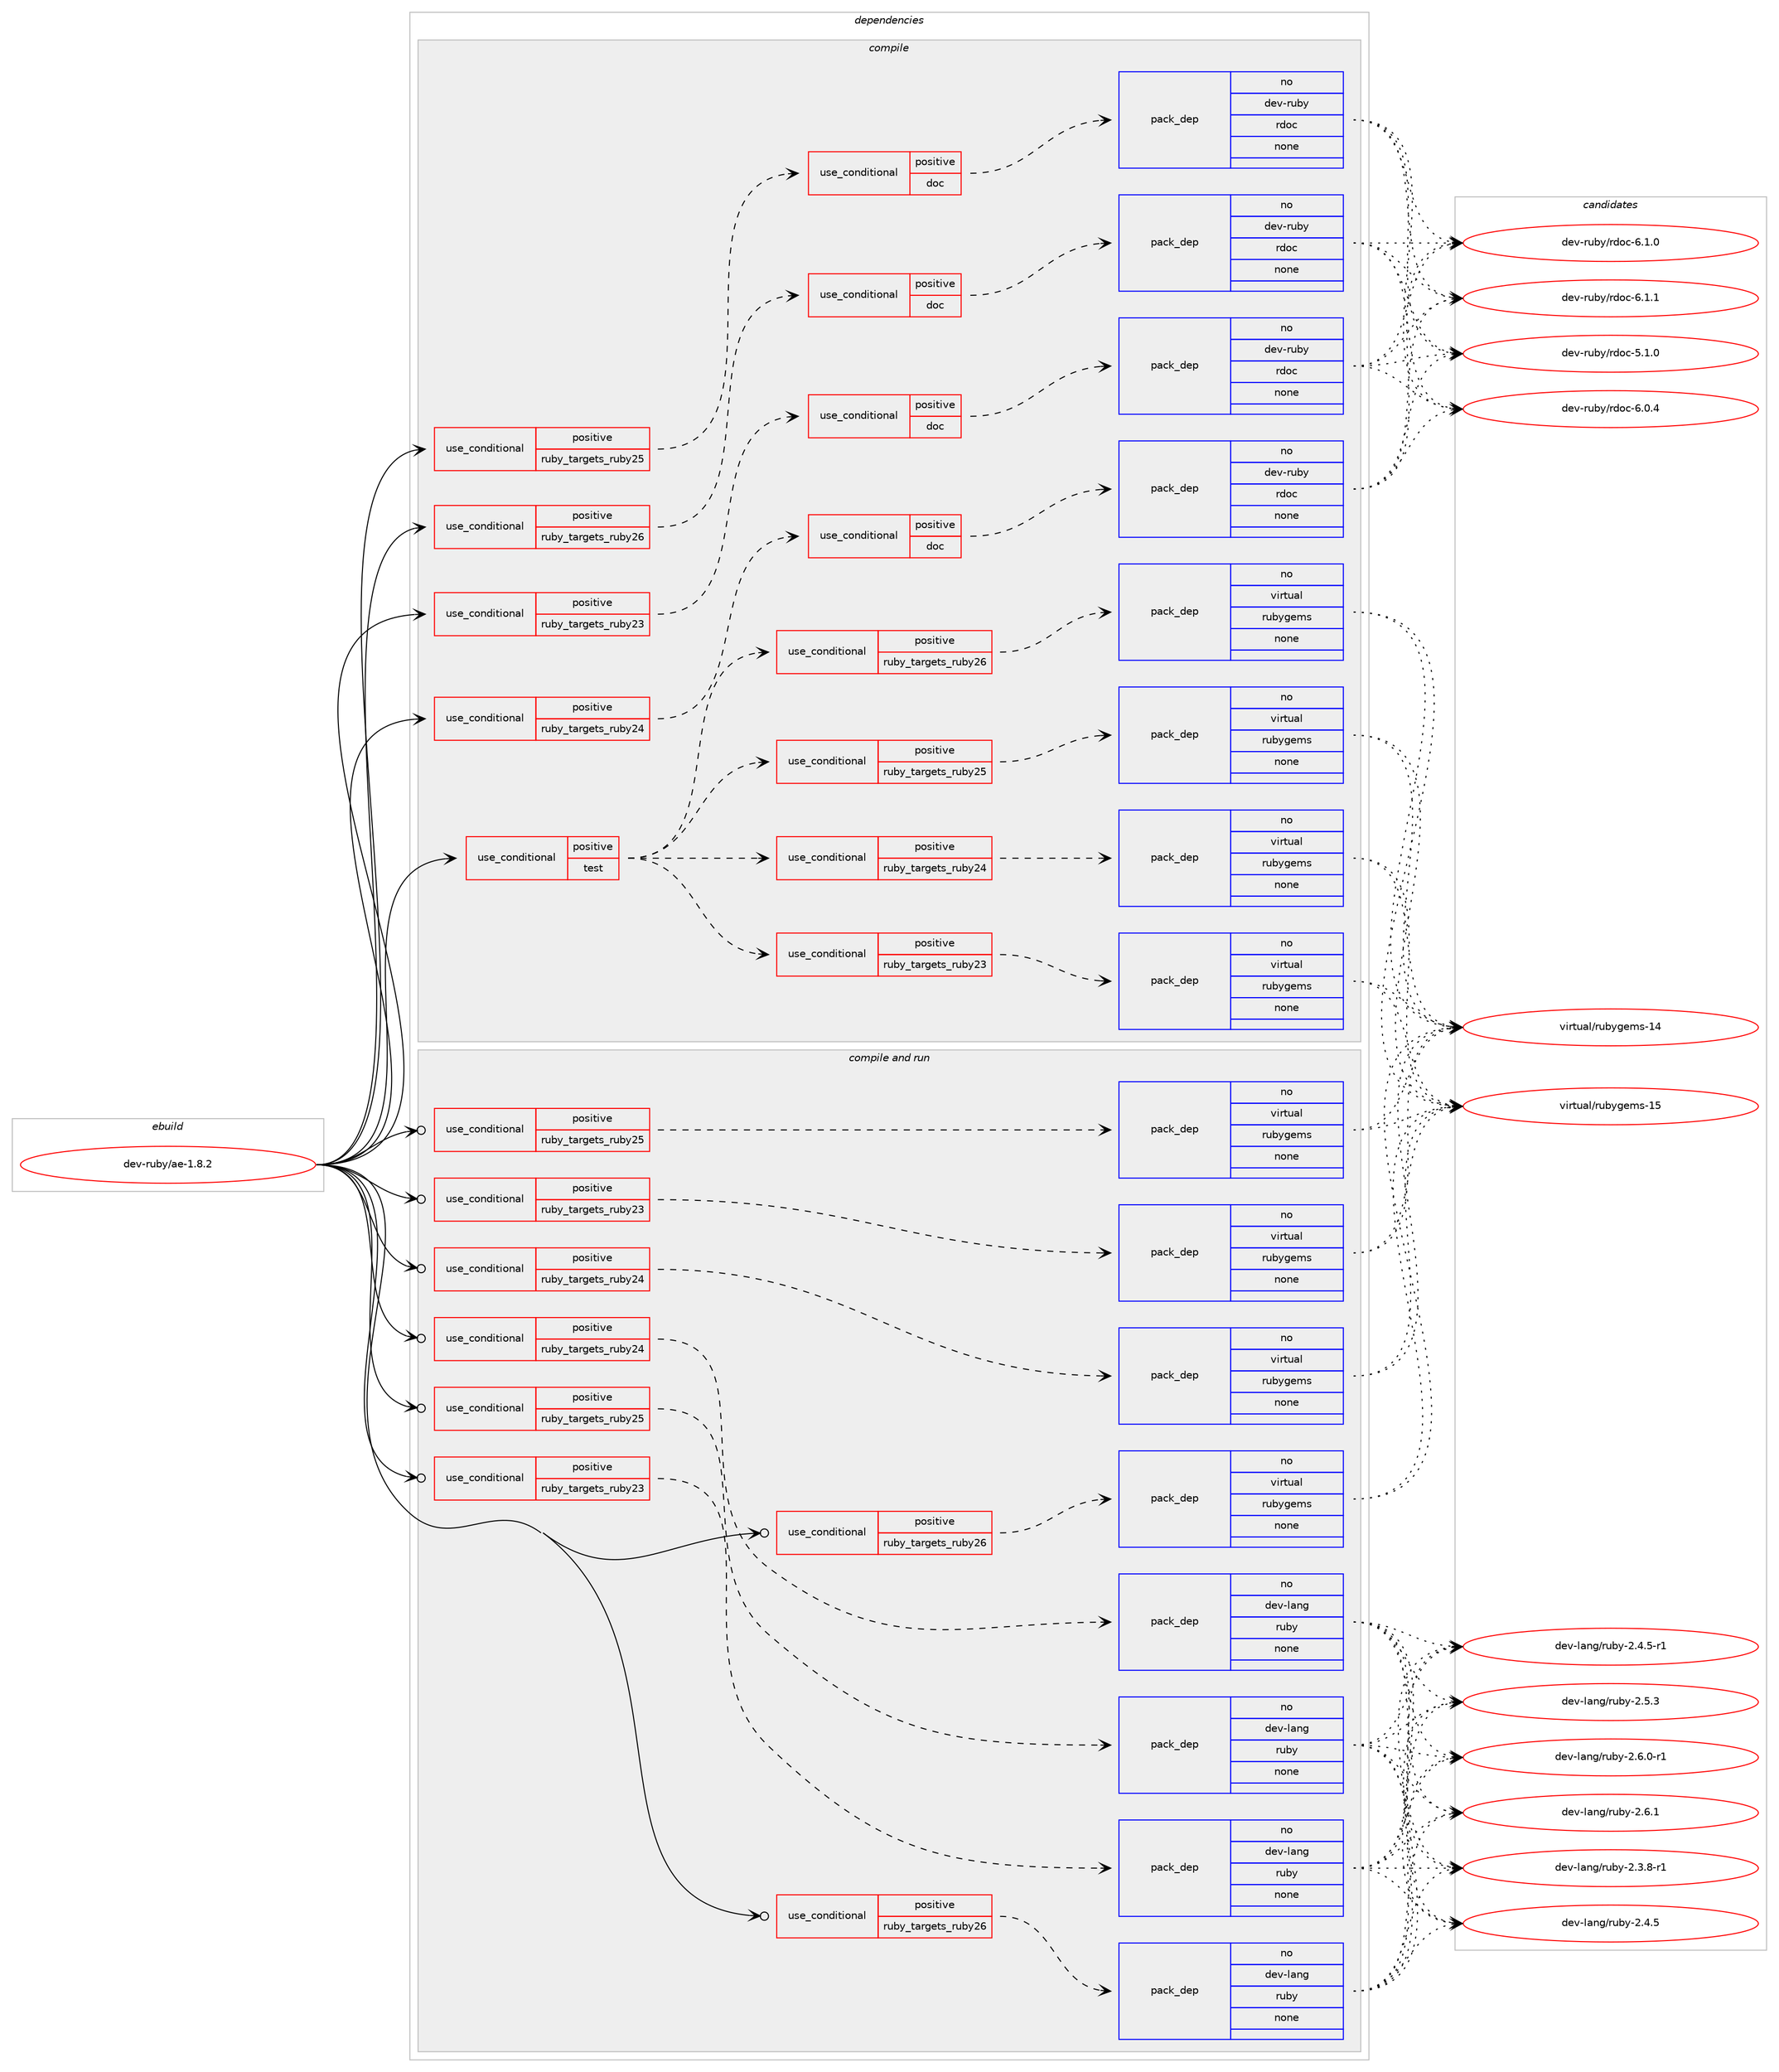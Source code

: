 digraph prolog {

# *************
# Graph options
# *************

newrank=true;
concentrate=true;
compound=true;
graph [rankdir=LR,fontname=Helvetica,fontsize=10,ranksep=1.5];#, ranksep=2.5, nodesep=0.2];
edge  [arrowhead=vee];
node  [fontname=Helvetica,fontsize=10];

# **********
# The ebuild
# **********

subgraph cluster_leftcol {
color=gray;
rank=same;
label=<<i>ebuild</i>>;
id [label="dev-ruby/ae-1.8.2", color=red, width=4, href="../dev-ruby/ae-1.8.2.svg"];
}

# ****************
# The dependencies
# ****************

subgraph cluster_midcol {
color=gray;
label=<<i>dependencies</i>>;
subgraph cluster_compile {
fillcolor="#eeeeee";
style=filled;
label=<<i>compile</i>>;
subgraph cond393039 {
dependency1480383 [label=<<TABLE BORDER="0" CELLBORDER="1" CELLSPACING="0" CELLPADDING="4"><TR><TD ROWSPAN="3" CELLPADDING="10">use_conditional</TD></TR><TR><TD>positive</TD></TR><TR><TD>ruby_targets_ruby23</TD></TR></TABLE>>, shape=none, color=red];
subgraph cond393040 {
dependency1480384 [label=<<TABLE BORDER="0" CELLBORDER="1" CELLSPACING="0" CELLPADDING="4"><TR><TD ROWSPAN="3" CELLPADDING="10">use_conditional</TD></TR><TR><TD>positive</TD></TR><TR><TD>doc</TD></TR></TABLE>>, shape=none, color=red];
subgraph pack1063918 {
dependency1480385 [label=<<TABLE BORDER="0" CELLBORDER="1" CELLSPACING="0" CELLPADDING="4" WIDTH="220"><TR><TD ROWSPAN="6" CELLPADDING="30">pack_dep</TD></TR><TR><TD WIDTH="110">no</TD></TR><TR><TD>dev-ruby</TD></TR><TR><TD>rdoc</TD></TR><TR><TD>none</TD></TR><TR><TD></TD></TR></TABLE>>, shape=none, color=blue];
}
dependency1480384:e -> dependency1480385:w [weight=20,style="dashed",arrowhead="vee"];
}
dependency1480383:e -> dependency1480384:w [weight=20,style="dashed",arrowhead="vee"];
}
id:e -> dependency1480383:w [weight=20,style="solid",arrowhead="vee"];
subgraph cond393041 {
dependency1480386 [label=<<TABLE BORDER="0" CELLBORDER="1" CELLSPACING="0" CELLPADDING="4"><TR><TD ROWSPAN="3" CELLPADDING="10">use_conditional</TD></TR><TR><TD>positive</TD></TR><TR><TD>ruby_targets_ruby24</TD></TR></TABLE>>, shape=none, color=red];
subgraph cond393042 {
dependency1480387 [label=<<TABLE BORDER="0" CELLBORDER="1" CELLSPACING="0" CELLPADDING="4"><TR><TD ROWSPAN="3" CELLPADDING="10">use_conditional</TD></TR><TR><TD>positive</TD></TR><TR><TD>doc</TD></TR></TABLE>>, shape=none, color=red];
subgraph pack1063919 {
dependency1480388 [label=<<TABLE BORDER="0" CELLBORDER="1" CELLSPACING="0" CELLPADDING="4" WIDTH="220"><TR><TD ROWSPAN="6" CELLPADDING="30">pack_dep</TD></TR><TR><TD WIDTH="110">no</TD></TR><TR><TD>dev-ruby</TD></TR><TR><TD>rdoc</TD></TR><TR><TD>none</TD></TR><TR><TD></TD></TR></TABLE>>, shape=none, color=blue];
}
dependency1480387:e -> dependency1480388:w [weight=20,style="dashed",arrowhead="vee"];
}
dependency1480386:e -> dependency1480387:w [weight=20,style="dashed",arrowhead="vee"];
}
id:e -> dependency1480386:w [weight=20,style="solid",arrowhead="vee"];
subgraph cond393043 {
dependency1480389 [label=<<TABLE BORDER="0" CELLBORDER="1" CELLSPACING="0" CELLPADDING="4"><TR><TD ROWSPAN="3" CELLPADDING="10">use_conditional</TD></TR><TR><TD>positive</TD></TR><TR><TD>ruby_targets_ruby25</TD></TR></TABLE>>, shape=none, color=red];
subgraph cond393044 {
dependency1480390 [label=<<TABLE BORDER="0" CELLBORDER="1" CELLSPACING="0" CELLPADDING="4"><TR><TD ROWSPAN="3" CELLPADDING="10">use_conditional</TD></TR><TR><TD>positive</TD></TR><TR><TD>doc</TD></TR></TABLE>>, shape=none, color=red];
subgraph pack1063920 {
dependency1480391 [label=<<TABLE BORDER="0" CELLBORDER="1" CELLSPACING="0" CELLPADDING="4" WIDTH="220"><TR><TD ROWSPAN="6" CELLPADDING="30">pack_dep</TD></TR><TR><TD WIDTH="110">no</TD></TR><TR><TD>dev-ruby</TD></TR><TR><TD>rdoc</TD></TR><TR><TD>none</TD></TR><TR><TD></TD></TR></TABLE>>, shape=none, color=blue];
}
dependency1480390:e -> dependency1480391:w [weight=20,style="dashed",arrowhead="vee"];
}
dependency1480389:e -> dependency1480390:w [weight=20,style="dashed",arrowhead="vee"];
}
id:e -> dependency1480389:w [weight=20,style="solid",arrowhead="vee"];
subgraph cond393045 {
dependency1480392 [label=<<TABLE BORDER="0" CELLBORDER="1" CELLSPACING="0" CELLPADDING="4"><TR><TD ROWSPAN="3" CELLPADDING="10">use_conditional</TD></TR><TR><TD>positive</TD></TR><TR><TD>ruby_targets_ruby26</TD></TR></TABLE>>, shape=none, color=red];
subgraph cond393046 {
dependency1480393 [label=<<TABLE BORDER="0" CELLBORDER="1" CELLSPACING="0" CELLPADDING="4"><TR><TD ROWSPAN="3" CELLPADDING="10">use_conditional</TD></TR><TR><TD>positive</TD></TR><TR><TD>doc</TD></TR></TABLE>>, shape=none, color=red];
subgraph pack1063921 {
dependency1480394 [label=<<TABLE BORDER="0" CELLBORDER="1" CELLSPACING="0" CELLPADDING="4" WIDTH="220"><TR><TD ROWSPAN="6" CELLPADDING="30">pack_dep</TD></TR><TR><TD WIDTH="110">no</TD></TR><TR><TD>dev-ruby</TD></TR><TR><TD>rdoc</TD></TR><TR><TD>none</TD></TR><TR><TD></TD></TR></TABLE>>, shape=none, color=blue];
}
dependency1480393:e -> dependency1480394:w [weight=20,style="dashed",arrowhead="vee"];
}
dependency1480392:e -> dependency1480393:w [weight=20,style="dashed",arrowhead="vee"];
}
id:e -> dependency1480392:w [weight=20,style="solid",arrowhead="vee"];
subgraph cond393047 {
dependency1480395 [label=<<TABLE BORDER="0" CELLBORDER="1" CELLSPACING="0" CELLPADDING="4"><TR><TD ROWSPAN="3" CELLPADDING="10">use_conditional</TD></TR><TR><TD>positive</TD></TR><TR><TD>test</TD></TR></TABLE>>, shape=none, color=red];
subgraph cond393048 {
dependency1480396 [label=<<TABLE BORDER="0" CELLBORDER="1" CELLSPACING="0" CELLPADDING="4"><TR><TD ROWSPAN="3" CELLPADDING="10">use_conditional</TD></TR><TR><TD>positive</TD></TR><TR><TD>ruby_targets_ruby23</TD></TR></TABLE>>, shape=none, color=red];
subgraph pack1063922 {
dependency1480397 [label=<<TABLE BORDER="0" CELLBORDER="1" CELLSPACING="0" CELLPADDING="4" WIDTH="220"><TR><TD ROWSPAN="6" CELLPADDING="30">pack_dep</TD></TR><TR><TD WIDTH="110">no</TD></TR><TR><TD>virtual</TD></TR><TR><TD>rubygems</TD></TR><TR><TD>none</TD></TR><TR><TD></TD></TR></TABLE>>, shape=none, color=blue];
}
dependency1480396:e -> dependency1480397:w [weight=20,style="dashed",arrowhead="vee"];
}
dependency1480395:e -> dependency1480396:w [weight=20,style="dashed",arrowhead="vee"];
subgraph cond393049 {
dependency1480398 [label=<<TABLE BORDER="0" CELLBORDER="1" CELLSPACING="0" CELLPADDING="4"><TR><TD ROWSPAN="3" CELLPADDING="10">use_conditional</TD></TR><TR><TD>positive</TD></TR><TR><TD>ruby_targets_ruby24</TD></TR></TABLE>>, shape=none, color=red];
subgraph pack1063923 {
dependency1480399 [label=<<TABLE BORDER="0" CELLBORDER="1" CELLSPACING="0" CELLPADDING="4" WIDTH="220"><TR><TD ROWSPAN="6" CELLPADDING="30">pack_dep</TD></TR><TR><TD WIDTH="110">no</TD></TR><TR><TD>virtual</TD></TR><TR><TD>rubygems</TD></TR><TR><TD>none</TD></TR><TR><TD></TD></TR></TABLE>>, shape=none, color=blue];
}
dependency1480398:e -> dependency1480399:w [weight=20,style="dashed",arrowhead="vee"];
}
dependency1480395:e -> dependency1480398:w [weight=20,style="dashed",arrowhead="vee"];
subgraph cond393050 {
dependency1480400 [label=<<TABLE BORDER="0" CELLBORDER="1" CELLSPACING="0" CELLPADDING="4"><TR><TD ROWSPAN="3" CELLPADDING="10">use_conditional</TD></TR><TR><TD>positive</TD></TR><TR><TD>ruby_targets_ruby25</TD></TR></TABLE>>, shape=none, color=red];
subgraph pack1063924 {
dependency1480401 [label=<<TABLE BORDER="0" CELLBORDER="1" CELLSPACING="0" CELLPADDING="4" WIDTH="220"><TR><TD ROWSPAN="6" CELLPADDING="30">pack_dep</TD></TR><TR><TD WIDTH="110">no</TD></TR><TR><TD>virtual</TD></TR><TR><TD>rubygems</TD></TR><TR><TD>none</TD></TR><TR><TD></TD></TR></TABLE>>, shape=none, color=blue];
}
dependency1480400:e -> dependency1480401:w [weight=20,style="dashed",arrowhead="vee"];
}
dependency1480395:e -> dependency1480400:w [weight=20,style="dashed",arrowhead="vee"];
subgraph cond393051 {
dependency1480402 [label=<<TABLE BORDER="0" CELLBORDER="1" CELLSPACING="0" CELLPADDING="4"><TR><TD ROWSPAN="3" CELLPADDING="10">use_conditional</TD></TR><TR><TD>positive</TD></TR><TR><TD>ruby_targets_ruby26</TD></TR></TABLE>>, shape=none, color=red];
subgraph pack1063925 {
dependency1480403 [label=<<TABLE BORDER="0" CELLBORDER="1" CELLSPACING="0" CELLPADDING="4" WIDTH="220"><TR><TD ROWSPAN="6" CELLPADDING="30">pack_dep</TD></TR><TR><TD WIDTH="110">no</TD></TR><TR><TD>virtual</TD></TR><TR><TD>rubygems</TD></TR><TR><TD>none</TD></TR><TR><TD></TD></TR></TABLE>>, shape=none, color=blue];
}
dependency1480402:e -> dependency1480403:w [weight=20,style="dashed",arrowhead="vee"];
}
dependency1480395:e -> dependency1480402:w [weight=20,style="dashed",arrowhead="vee"];
}
id:e -> dependency1480395:w [weight=20,style="solid",arrowhead="vee"];
}
subgraph cluster_compileandrun {
fillcolor="#eeeeee";
style=filled;
label=<<i>compile and run</i>>;
subgraph cond393052 {
dependency1480404 [label=<<TABLE BORDER="0" CELLBORDER="1" CELLSPACING="0" CELLPADDING="4"><TR><TD ROWSPAN="3" CELLPADDING="10">use_conditional</TD></TR><TR><TD>positive</TD></TR><TR><TD>ruby_targets_ruby23</TD></TR></TABLE>>, shape=none, color=red];
subgraph pack1063926 {
dependency1480405 [label=<<TABLE BORDER="0" CELLBORDER="1" CELLSPACING="0" CELLPADDING="4" WIDTH="220"><TR><TD ROWSPAN="6" CELLPADDING="30">pack_dep</TD></TR><TR><TD WIDTH="110">no</TD></TR><TR><TD>dev-lang</TD></TR><TR><TD>ruby</TD></TR><TR><TD>none</TD></TR><TR><TD></TD></TR></TABLE>>, shape=none, color=blue];
}
dependency1480404:e -> dependency1480405:w [weight=20,style="dashed",arrowhead="vee"];
}
id:e -> dependency1480404:w [weight=20,style="solid",arrowhead="odotvee"];
subgraph cond393053 {
dependency1480406 [label=<<TABLE BORDER="0" CELLBORDER="1" CELLSPACING="0" CELLPADDING="4"><TR><TD ROWSPAN="3" CELLPADDING="10">use_conditional</TD></TR><TR><TD>positive</TD></TR><TR><TD>ruby_targets_ruby23</TD></TR></TABLE>>, shape=none, color=red];
subgraph pack1063927 {
dependency1480407 [label=<<TABLE BORDER="0" CELLBORDER="1" CELLSPACING="0" CELLPADDING="4" WIDTH="220"><TR><TD ROWSPAN="6" CELLPADDING="30">pack_dep</TD></TR><TR><TD WIDTH="110">no</TD></TR><TR><TD>virtual</TD></TR><TR><TD>rubygems</TD></TR><TR><TD>none</TD></TR><TR><TD></TD></TR></TABLE>>, shape=none, color=blue];
}
dependency1480406:e -> dependency1480407:w [weight=20,style="dashed",arrowhead="vee"];
}
id:e -> dependency1480406:w [weight=20,style="solid",arrowhead="odotvee"];
subgraph cond393054 {
dependency1480408 [label=<<TABLE BORDER="0" CELLBORDER="1" CELLSPACING="0" CELLPADDING="4"><TR><TD ROWSPAN="3" CELLPADDING="10">use_conditional</TD></TR><TR><TD>positive</TD></TR><TR><TD>ruby_targets_ruby24</TD></TR></TABLE>>, shape=none, color=red];
subgraph pack1063928 {
dependency1480409 [label=<<TABLE BORDER="0" CELLBORDER="1" CELLSPACING="0" CELLPADDING="4" WIDTH="220"><TR><TD ROWSPAN="6" CELLPADDING="30">pack_dep</TD></TR><TR><TD WIDTH="110">no</TD></TR><TR><TD>dev-lang</TD></TR><TR><TD>ruby</TD></TR><TR><TD>none</TD></TR><TR><TD></TD></TR></TABLE>>, shape=none, color=blue];
}
dependency1480408:e -> dependency1480409:w [weight=20,style="dashed",arrowhead="vee"];
}
id:e -> dependency1480408:w [weight=20,style="solid",arrowhead="odotvee"];
subgraph cond393055 {
dependency1480410 [label=<<TABLE BORDER="0" CELLBORDER="1" CELLSPACING="0" CELLPADDING="4"><TR><TD ROWSPAN="3" CELLPADDING="10">use_conditional</TD></TR><TR><TD>positive</TD></TR><TR><TD>ruby_targets_ruby24</TD></TR></TABLE>>, shape=none, color=red];
subgraph pack1063929 {
dependency1480411 [label=<<TABLE BORDER="0" CELLBORDER="1" CELLSPACING="0" CELLPADDING="4" WIDTH="220"><TR><TD ROWSPAN="6" CELLPADDING="30">pack_dep</TD></TR><TR><TD WIDTH="110">no</TD></TR><TR><TD>virtual</TD></TR><TR><TD>rubygems</TD></TR><TR><TD>none</TD></TR><TR><TD></TD></TR></TABLE>>, shape=none, color=blue];
}
dependency1480410:e -> dependency1480411:w [weight=20,style="dashed",arrowhead="vee"];
}
id:e -> dependency1480410:w [weight=20,style="solid",arrowhead="odotvee"];
subgraph cond393056 {
dependency1480412 [label=<<TABLE BORDER="0" CELLBORDER="1" CELLSPACING="0" CELLPADDING="4"><TR><TD ROWSPAN="3" CELLPADDING="10">use_conditional</TD></TR><TR><TD>positive</TD></TR><TR><TD>ruby_targets_ruby25</TD></TR></TABLE>>, shape=none, color=red];
subgraph pack1063930 {
dependency1480413 [label=<<TABLE BORDER="0" CELLBORDER="1" CELLSPACING="0" CELLPADDING="4" WIDTH="220"><TR><TD ROWSPAN="6" CELLPADDING="30">pack_dep</TD></TR><TR><TD WIDTH="110">no</TD></TR><TR><TD>dev-lang</TD></TR><TR><TD>ruby</TD></TR><TR><TD>none</TD></TR><TR><TD></TD></TR></TABLE>>, shape=none, color=blue];
}
dependency1480412:e -> dependency1480413:w [weight=20,style="dashed",arrowhead="vee"];
}
id:e -> dependency1480412:w [weight=20,style="solid",arrowhead="odotvee"];
subgraph cond393057 {
dependency1480414 [label=<<TABLE BORDER="0" CELLBORDER="1" CELLSPACING="0" CELLPADDING="4"><TR><TD ROWSPAN="3" CELLPADDING="10">use_conditional</TD></TR><TR><TD>positive</TD></TR><TR><TD>ruby_targets_ruby25</TD></TR></TABLE>>, shape=none, color=red];
subgraph pack1063931 {
dependency1480415 [label=<<TABLE BORDER="0" CELLBORDER="1" CELLSPACING="0" CELLPADDING="4" WIDTH="220"><TR><TD ROWSPAN="6" CELLPADDING="30">pack_dep</TD></TR><TR><TD WIDTH="110">no</TD></TR><TR><TD>virtual</TD></TR><TR><TD>rubygems</TD></TR><TR><TD>none</TD></TR><TR><TD></TD></TR></TABLE>>, shape=none, color=blue];
}
dependency1480414:e -> dependency1480415:w [weight=20,style="dashed",arrowhead="vee"];
}
id:e -> dependency1480414:w [weight=20,style="solid",arrowhead="odotvee"];
subgraph cond393058 {
dependency1480416 [label=<<TABLE BORDER="0" CELLBORDER="1" CELLSPACING="0" CELLPADDING="4"><TR><TD ROWSPAN="3" CELLPADDING="10">use_conditional</TD></TR><TR><TD>positive</TD></TR><TR><TD>ruby_targets_ruby26</TD></TR></TABLE>>, shape=none, color=red];
subgraph pack1063932 {
dependency1480417 [label=<<TABLE BORDER="0" CELLBORDER="1" CELLSPACING="0" CELLPADDING="4" WIDTH="220"><TR><TD ROWSPAN="6" CELLPADDING="30">pack_dep</TD></TR><TR><TD WIDTH="110">no</TD></TR><TR><TD>dev-lang</TD></TR><TR><TD>ruby</TD></TR><TR><TD>none</TD></TR><TR><TD></TD></TR></TABLE>>, shape=none, color=blue];
}
dependency1480416:e -> dependency1480417:w [weight=20,style="dashed",arrowhead="vee"];
}
id:e -> dependency1480416:w [weight=20,style="solid",arrowhead="odotvee"];
subgraph cond393059 {
dependency1480418 [label=<<TABLE BORDER="0" CELLBORDER="1" CELLSPACING="0" CELLPADDING="4"><TR><TD ROWSPAN="3" CELLPADDING="10">use_conditional</TD></TR><TR><TD>positive</TD></TR><TR><TD>ruby_targets_ruby26</TD></TR></TABLE>>, shape=none, color=red];
subgraph pack1063933 {
dependency1480419 [label=<<TABLE BORDER="0" CELLBORDER="1" CELLSPACING="0" CELLPADDING="4" WIDTH="220"><TR><TD ROWSPAN="6" CELLPADDING="30">pack_dep</TD></TR><TR><TD WIDTH="110">no</TD></TR><TR><TD>virtual</TD></TR><TR><TD>rubygems</TD></TR><TR><TD>none</TD></TR><TR><TD></TD></TR></TABLE>>, shape=none, color=blue];
}
dependency1480418:e -> dependency1480419:w [weight=20,style="dashed",arrowhead="vee"];
}
id:e -> dependency1480418:w [weight=20,style="solid",arrowhead="odotvee"];
}
subgraph cluster_run {
fillcolor="#eeeeee";
style=filled;
label=<<i>run</i>>;
}
}

# **************
# The candidates
# **************

subgraph cluster_choices {
rank=same;
color=gray;
label=<<i>candidates</i>>;

subgraph choice1063918 {
color=black;
nodesep=1;
choice10010111845114117981214711410011199455346494648 [label="dev-ruby/rdoc-5.1.0", color=red, width=4,href="../dev-ruby/rdoc-5.1.0.svg"];
choice10010111845114117981214711410011199455446484652 [label="dev-ruby/rdoc-6.0.4", color=red, width=4,href="../dev-ruby/rdoc-6.0.4.svg"];
choice10010111845114117981214711410011199455446494648 [label="dev-ruby/rdoc-6.1.0", color=red, width=4,href="../dev-ruby/rdoc-6.1.0.svg"];
choice10010111845114117981214711410011199455446494649 [label="dev-ruby/rdoc-6.1.1", color=red, width=4,href="../dev-ruby/rdoc-6.1.1.svg"];
dependency1480385:e -> choice10010111845114117981214711410011199455346494648:w [style=dotted,weight="100"];
dependency1480385:e -> choice10010111845114117981214711410011199455446484652:w [style=dotted,weight="100"];
dependency1480385:e -> choice10010111845114117981214711410011199455446494648:w [style=dotted,weight="100"];
dependency1480385:e -> choice10010111845114117981214711410011199455446494649:w [style=dotted,weight="100"];
}
subgraph choice1063919 {
color=black;
nodesep=1;
choice10010111845114117981214711410011199455346494648 [label="dev-ruby/rdoc-5.1.0", color=red, width=4,href="../dev-ruby/rdoc-5.1.0.svg"];
choice10010111845114117981214711410011199455446484652 [label="dev-ruby/rdoc-6.0.4", color=red, width=4,href="../dev-ruby/rdoc-6.0.4.svg"];
choice10010111845114117981214711410011199455446494648 [label="dev-ruby/rdoc-6.1.0", color=red, width=4,href="../dev-ruby/rdoc-6.1.0.svg"];
choice10010111845114117981214711410011199455446494649 [label="dev-ruby/rdoc-6.1.1", color=red, width=4,href="../dev-ruby/rdoc-6.1.1.svg"];
dependency1480388:e -> choice10010111845114117981214711410011199455346494648:w [style=dotted,weight="100"];
dependency1480388:e -> choice10010111845114117981214711410011199455446484652:w [style=dotted,weight="100"];
dependency1480388:e -> choice10010111845114117981214711410011199455446494648:w [style=dotted,weight="100"];
dependency1480388:e -> choice10010111845114117981214711410011199455446494649:w [style=dotted,weight="100"];
}
subgraph choice1063920 {
color=black;
nodesep=1;
choice10010111845114117981214711410011199455346494648 [label="dev-ruby/rdoc-5.1.0", color=red, width=4,href="../dev-ruby/rdoc-5.1.0.svg"];
choice10010111845114117981214711410011199455446484652 [label="dev-ruby/rdoc-6.0.4", color=red, width=4,href="../dev-ruby/rdoc-6.0.4.svg"];
choice10010111845114117981214711410011199455446494648 [label="dev-ruby/rdoc-6.1.0", color=red, width=4,href="../dev-ruby/rdoc-6.1.0.svg"];
choice10010111845114117981214711410011199455446494649 [label="dev-ruby/rdoc-6.1.1", color=red, width=4,href="../dev-ruby/rdoc-6.1.1.svg"];
dependency1480391:e -> choice10010111845114117981214711410011199455346494648:w [style=dotted,weight="100"];
dependency1480391:e -> choice10010111845114117981214711410011199455446484652:w [style=dotted,weight="100"];
dependency1480391:e -> choice10010111845114117981214711410011199455446494648:w [style=dotted,weight="100"];
dependency1480391:e -> choice10010111845114117981214711410011199455446494649:w [style=dotted,weight="100"];
}
subgraph choice1063921 {
color=black;
nodesep=1;
choice10010111845114117981214711410011199455346494648 [label="dev-ruby/rdoc-5.1.0", color=red, width=4,href="../dev-ruby/rdoc-5.1.0.svg"];
choice10010111845114117981214711410011199455446484652 [label="dev-ruby/rdoc-6.0.4", color=red, width=4,href="../dev-ruby/rdoc-6.0.4.svg"];
choice10010111845114117981214711410011199455446494648 [label="dev-ruby/rdoc-6.1.0", color=red, width=4,href="../dev-ruby/rdoc-6.1.0.svg"];
choice10010111845114117981214711410011199455446494649 [label="dev-ruby/rdoc-6.1.1", color=red, width=4,href="../dev-ruby/rdoc-6.1.1.svg"];
dependency1480394:e -> choice10010111845114117981214711410011199455346494648:w [style=dotted,weight="100"];
dependency1480394:e -> choice10010111845114117981214711410011199455446484652:w [style=dotted,weight="100"];
dependency1480394:e -> choice10010111845114117981214711410011199455446494648:w [style=dotted,weight="100"];
dependency1480394:e -> choice10010111845114117981214711410011199455446494649:w [style=dotted,weight="100"];
}
subgraph choice1063922 {
color=black;
nodesep=1;
choice118105114116117971084711411798121103101109115454952 [label="virtual/rubygems-14", color=red, width=4,href="../virtual/rubygems-14.svg"];
choice118105114116117971084711411798121103101109115454953 [label="virtual/rubygems-15", color=red, width=4,href="../virtual/rubygems-15.svg"];
dependency1480397:e -> choice118105114116117971084711411798121103101109115454952:w [style=dotted,weight="100"];
dependency1480397:e -> choice118105114116117971084711411798121103101109115454953:w [style=dotted,weight="100"];
}
subgraph choice1063923 {
color=black;
nodesep=1;
choice118105114116117971084711411798121103101109115454952 [label="virtual/rubygems-14", color=red, width=4,href="../virtual/rubygems-14.svg"];
choice118105114116117971084711411798121103101109115454953 [label="virtual/rubygems-15", color=red, width=4,href="../virtual/rubygems-15.svg"];
dependency1480399:e -> choice118105114116117971084711411798121103101109115454952:w [style=dotted,weight="100"];
dependency1480399:e -> choice118105114116117971084711411798121103101109115454953:w [style=dotted,weight="100"];
}
subgraph choice1063924 {
color=black;
nodesep=1;
choice118105114116117971084711411798121103101109115454952 [label="virtual/rubygems-14", color=red, width=4,href="../virtual/rubygems-14.svg"];
choice118105114116117971084711411798121103101109115454953 [label="virtual/rubygems-15", color=red, width=4,href="../virtual/rubygems-15.svg"];
dependency1480401:e -> choice118105114116117971084711411798121103101109115454952:w [style=dotted,weight="100"];
dependency1480401:e -> choice118105114116117971084711411798121103101109115454953:w [style=dotted,weight="100"];
}
subgraph choice1063925 {
color=black;
nodesep=1;
choice118105114116117971084711411798121103101109115454952 [label="virtual/rubygems-14", color=red, width=4,href="../virtual/rubygems-14.svg"];
choice118105114116117971084711411798121103101109115454953 [label="virtual/rubygems-15", color=red, width=4,href="../virtual/rubygems-15.svg"];
dependency1480403:e -> choice118105114116117971084711411798121103101109115454952:w [style=dotted,weight="100"];
dependency1480403:e -> choice118105114116117971084711411798121103101109115454953:w [style=dotted,weight="100"];
}
subgraph choice1063926 {
color=black;
nodesep=1;
choice100101118451089711010347114117981214550465146564511449 [label="dev-lang/ruby-2.3.8-r1", color=red, width=4,href="../dev-lang/ruby-2.3.8-r1.svg"];
choice10010111845108971101034711411798121455046524653 [label="dev-lang/ruby-2.4.5", color=red, width=4,href="../dev-lang/ruby-2.4.5.svg"];
choice100101118451089711010347114117981214550465246534511449 [label="dev-lang/ruby-2.4.5-r1", color=red, width=4,href="../dev-lang/ruby-2.4.5-r1.svg"];
choice10010111845108971101034711411798121455046534651 [label="dev-lang/ruby-2.5.3", color=red, width=4,href="../dev-lang/ruby-2.5.3.svg"];
choice100101118451089711010347114117981214550465446484511449 [label="dev-lang/ruby-2.6.0-r1", color=red, width=4,href="../dev-lang/ruby-2.6.0-r1.svg"];
choice10010111845108971101034711411798121455046544649 [label="dev-lang/ruby-2.6.1", color=red, width=4,href="../dev-lang/ruby-2.6.1.svg"];
dependency1480405:e -> choice100101118451089711010347114117981214550465146564511449:w [style=dotted,weight="100"];
dependency1480405:e -> choice10010111845108971101034711411798121455046524653:w [style=dotted,weight="100"];
dependency1480405:e -> choice100101118451089711010347114117981214550465246534511449:w [style=dotted,weight="100"];
dependency1480405:e -> choice10010111845108971101034711411798121455046534651:w [style=dotted,weight="100"];
dependency1480405:e -> choice100101118451089711010347114117981214550465446484511449:w [style=dotted,weight="100"];
dependency1480405:e -> choice10010111845108971101034711411798121455046544649:w [style=dotted,weight="100"];
}
subgraph choice1063927 {
color=black;
nodesep=1;
choice118105114116117971084711411798121103101109115454952 [label="virtual/rubygems-14", color=red, width=4,href="../virtual/rubygems-14.svg"];
choice118105114116117971084711411798121103101109115454953 [label="virtual/rubygems-15", color=red, width=4,href="../virtual/rubygems-15.svg"];
dependency1480407:e -> choice118105114116117971084711411798121103101109115454952:w [style=dotted,weight="100"];
dependency1480407:e -> choice118105114116117971084711411798121103101109115454953:w [style=dotted,weight="100"];
}
subgraph choice1063928 {
color=black;
nodesep=1;
choice100101118451089711010347114117981214550465146564511449 [label="dev-lang/ruby-2.3.8-r1", color=red, width=4,href="../dev-lang/ruby-2.3.8-r1.svg"];
choice10010111845108971101034711411798121455046524653 [label="dev-lang/ruby-2.4.5", color=red, width=4,href="../dev-lang/ruby-2.4.5.svg"];
choice100101118451089711010347114117981214550465246534511449 [label="dev-lang/ruby-2.4.5-r1", color=red, width=4,href="../dev-lang/ruby-2.4.5-r1.svg"];
choice10010111845108971101034711411798121455046534651 [label="dev-lang/ruby-2.5.3", color=red, width=4,href="../dev-lang/ruby-2.5.3.svg"];
choice100101118451089711010347114117981214550465446484511449 [label="dev-lang/ruby-2.6.0-r1", color=red, width=4,href="../dev-lang/ruby-2.6.0-r1.svg"];
choice10010111845108971101034711411798121455046544649 [label="dev-lang/ruby-2.6.1", color=red, width=4,href="../dev-lang/ruby-2.6.1.svg"];
dependency1480409:e -> choice100101118451089711010347114117981214550465146564511449:w [style=dotted,weight="100"];
dependency1480409:e -> choice10010111845108971101034711411798121455046524653:w [style=dotted,weight="100"];
dependency1480409:e -> choice100101118451089711010347114117981214550465246534511449:w [style=dotted,weight="100"];
dependency1480409:e -> choice10010111845108971101034711411798121455046534651:w [style=dotted,weight="100"];
dependency1480409:e -> choice100101118451089711010347114117981214550465446484511449:w [style=dotted,weight="100"];
dependency1480409:e -> choice10010111845108971101034711411798121455046544649:w [style=dotted,weight="100"];
}
subgraph choice1063929 {
color=black;
nodesep=1;
choice118105114116117971084711411798121103101109115454952 [label="virtual/rubygems-14", color=red, width=4,href="../virtual/rubygems-14.svg"];
choice118105114116117971084711411798121103101109115454953 [label="virtual/rubygems-15", color=red, width=4,href="../virtual/rubygems-15.svg"];
dependency1480411:e -> choice118105114116117971084711411798121103101109115454952:w [style=dotted,weight="100"];
dependency1480411:e -> choice118105114116117971084711411798121103101109115454953:w [style=dotted,weight="100"];
}
subgraph choice1063930 {
color=black;
nodesep=1;
choice100101118451089711010347114117981214550465146564511449 [label="dev-lang/ruby-2.3.8-r1", color=red, width=4,href="../dev-lang/ruby-2.3.8-r1.svg"];
choice10010111845108971101034711411798121455046524653 [label="dev-lang/ruby-2.4.5", color=red, width=4,href="../dev-lang/ruby-2.4.5.svg"];
choice100101118451089711010347114117981214550465246534511449 [label="dev-lang/ruby-2.4.5-r1", color=red, width=4,href="../dev-lang/ruby-2.4.5-r1.svg"];
choice10010111845108971101034711411798121455046534651 [label="dev-lang/ruby-2.5.3", color=red, width=4,href="../dev-lang/ruby-2.5.3.svg"];
choice100101118451089711010347114117981214550465446484511449 [label="dev-lang/ruby-2.6.0-r1", color=red, width=4,href="../dev-lang/ruby-2.6.0-r1.svg"];
choice10010111845108971101034711411798121455046544649 [label="dev-lang/ruby-2.6.1", color=red, width=4,href="../dev-lang/ruby-2.6.1.svg"];
dependency1480413:e -> choice100101118451089711010347114117981214550465146564511449:w [style=dotted,weight="100"];
dependency1480413:e -> choice10010111845108971101034711411798121455046524653:w [style=dotted,weight="100"];
dependency1480413:e -> choice100101118451089711010347114117981214550465246534511449:w [style=dotted,weight="100"];
dependency1480413:e -> choice10010111845108971101034711411798121455046534651:w [style=dotted,weight="100"];
dependency1480413:e -> choice100101118451089711010347114117981214550465446484511449:w [style=dotted,weight="100"];
dependency1480413:e -> choice10010111845108971101034711411798121455046544649:w [style=dotted,weight="100"];
}
subgraph choice1063931 {
color=black;
nodesep=1;
choice118105114116117971084711411798121103101109115454952 [label="virtual/rubygems-14", color=red, width=4,href="../virtual/rubygems-14.svg"];
choice118105114116117971084711411798121103101109115454953 [label="virtual/rubygems-15", color=red, width=4,href="../virtual/rubygems-15.svg"];
dependency1480415:e -> choice118105114116117971084711411798121103101109115454952:w [style=dotted,weight="100"];
dependency1480415:e -> choice118105114116117971084711411798121103101109115454953:w [style=dotted,weight="100"];
}
subgraph choice1063932 {
color=black;
nodesep=1;
choice100101118451089711010347114117981214550465146564511449 [label="dev-lang/ruby-2.3.8-r1", color=red, width=4,href="../dev-lang/ruby-2.3.8-r1.svg"];
choice10010111845108971101034711411798121455046524653 [label="dev-lang/ruby-2.4.5", color=red, width=4,href="../dev-lang/ruby-2.4.5.svg"];
choice100101118451089711010347114117981214550465246534511449 [label="dev-lang/ruby-2.4.5-r1", color=red, width=4,href="../dev-lang/ruby-2.4.5-r1.svg"];
choice10010111845108971101034711411798121455046534651 [label="dev-lang/ruby-2.5.3", color=red, width=4,href="../dev-lang/ruby-2.5.3.svg"];
choice100101118451089711010347114117981214550465446484511449 [label="dev-lang/ruby-2.6.0-r1", color=red, width=4,href="../dev-lang/ruby-2.6.0-r1.svg"];
choice10010111845108971101034711411798121455046544649 [label="dev-lang/ruby-2.6.1", color=red, width=4,href="../dev-lang/ruby-2.6.1.svg"];
dependency1480417:e -> choice100101118451089711010347114117981214550465146564511449:w [style=dotted,weight="100"];
dependency1480417:e -> choice10010111845108971101034711411798121455046524653:w [style=dotted,weight="100"];
dependency1480417:e -> choice100101118451089711010347114117981214550465246534511449:w [style=dotted,weight="100"];
dependency1480417:e -> choice10010111845108971101034711411798121455046534651:w [style=dotted,weight="100"];
dependency1480417:e -> choice100101118451089711010347114117981214550465446484511449:w [style=dotted,weight="100"];
dependency1480417:e -> choice10010111845108971101034711411798121455046544649:w [style=dotted,weight="100"];
}
subgraph choice1063933 {
color=black;
nodesep=1;
choice118105114116117971084711411798121103101109115454952 [label="virtual/rubygems-14", color=red, width=4,href="../virtual/rubygems-14.svg"];
choice118105114116117971084711411798121103101109115454953 [label="virtual/rubygems-15", color=red, width=4,href="../virtual/rubygems-15.svg"];
dependency1480419:e -> choice118105114116117971084711411798121103101109115454952:w [style=dotted,weight="100"];
dependency1480419:e -> choice118105114116117971084711411798121103101109115454953:w [style=dotted,weight="100"];
}
}

}
